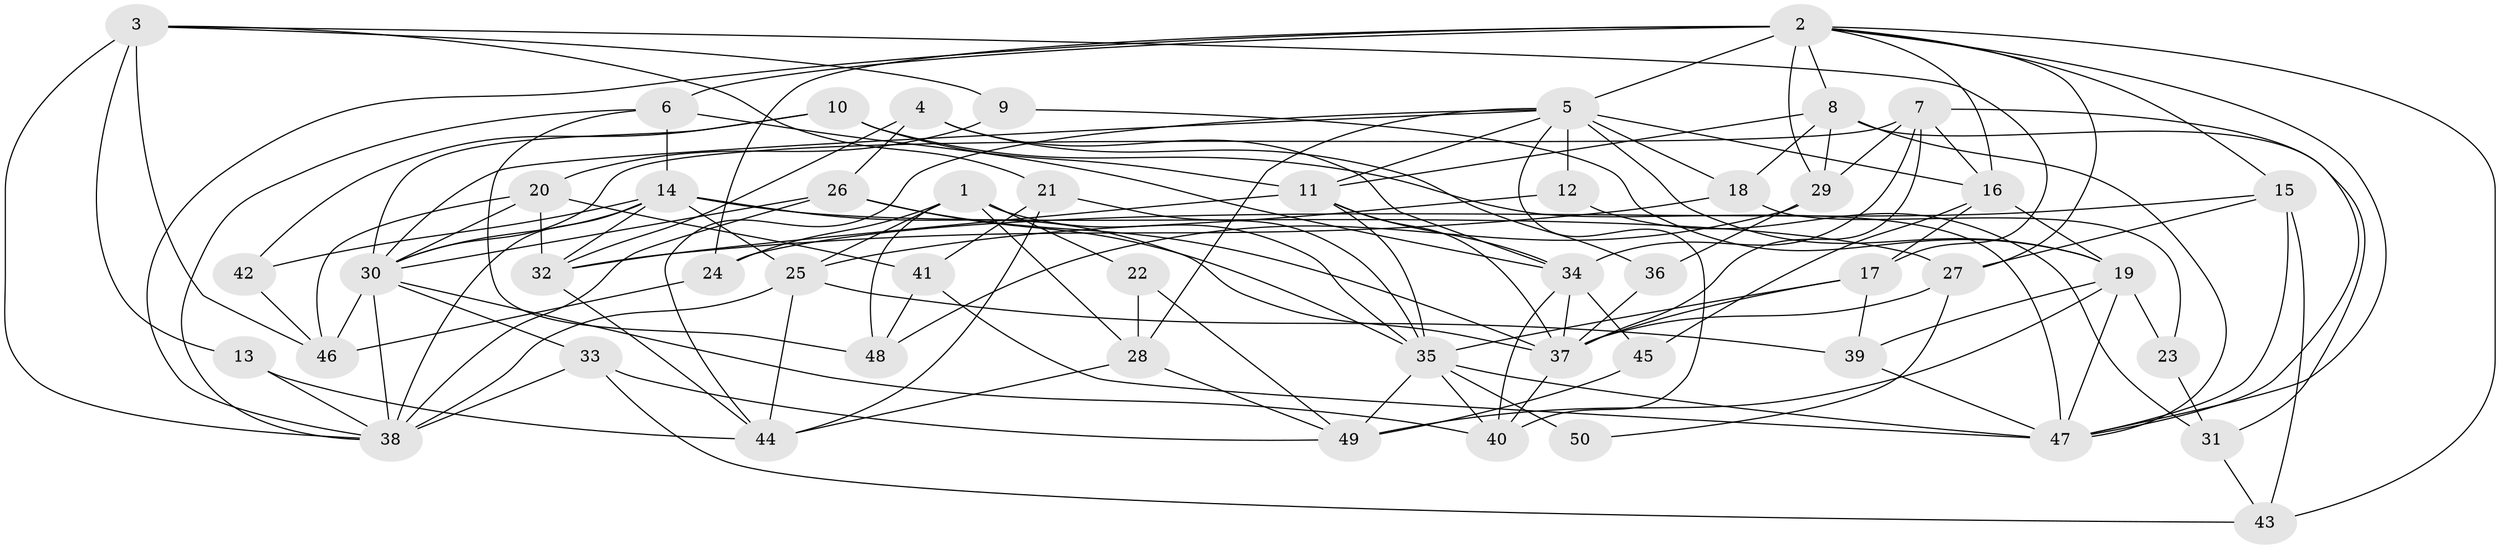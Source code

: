 // original degree distribution, {4: 0.26262626262626265, 5: 0.15151515151515152, 3: 0.25252525252525254, 7: 0.04040404040404041, 6: 0.1111111111111111, 8: 0.020202020202020204, 2: 0.16161616161616163}
// Generated by graph-tools (version 1.1) at 2025/02/03/09/25 03:02:14]
// undirected, 50 vertices, 135 edges
graph export_dot {
graph [start="1"]
  node [color=gray90,style=filled];
  1;
  2;
  3;
  4;
  5;
  6;
  7;
  8;
  9;
  10;
  11;
  12;
  13;
  14;
  15;
  16;
  17;
  18;
  19;
  20;
  21;
  22;
  23;
  24;
  25;
  26;
  27;
  28;
  29;
  30;
  31;
  32;
  33;
  34;
  35;
  36;
  37;
  38;
  39;
  40;
  41;
  42;
  43;
  44;
  45;
  46;
  47;
  48;
  49;
  50;
  1 -- 22 [weight=1.0];
  1 -- 24 [weight=1.0];
  1 -- 25 [weight=1.0];
  1 -- 28 [weight=1.0];
  1 -- 35 [weight=1.0];
  1 -- 48 [weight=1.0];
  2 -- 5 [weight=2.0];
  2 -- 6 [weight=1.0];
  2 -- 8 [weight=1.0];
  2 -- 15 [weight=1.0];
  2 -- 16 [weight=1.0];
  2 -- 24 [weight=1.0];
  2 -- 27 [weight=1.0];
  2 -- 29 [weight=1.0];
  2 -- 38 [weight=1.0];
  2 -- 43 [weight=1.0];
  2 -- 47 [weight=1.0];
  3 -- 9 [weight=1.0];
  3 -- 13 [weight=1.0];
  3 -- 17 [weight=1.0];
  3 -- 21 [weight=1.0];
  3 -- 38 [weight=2.0];
  3 -- 46 [weight=1.0];
  4 -- 26 [weight=1.0];
  4 -- 32 [weight=1.0];
  4 -- 34 [weight=1.0];
  4 -- 36 [weight=1.0];
  5 -- 11 [weight=1.0];
  5 -- 12 [weight=1.0];
  5 -- 16 [weight=1.0];
  5 -- 18 [weight=1.0];
  5 -- 19 [weight=1.0];
  5 -- 28 [weight=1.0];
  5 -- 30 [weight=1.0];
  5 -- 40 [weight=1.0];
  5 -- 44 [weight=1.0];
  6 -- 14 [weight=1.0];
  6 -- 34 [weight=1.0];
  6 -- 38 [weight=1.0];
  6 -- 48 [weight=1.0];
  7 -- 16 [weight=1.0];
  7 -- 29 [weight=1.0];
  7 -- 30 [weight=1.0];
  7 -- 34 [weight=1.0];
  7 -- 37 [weight=1.0];
  7 -- 47 [weight=1.0];
  8 -- 11 [weight=1.0];
  8 -- 18 [weight=1.0];
  8 -- 29 [weight=1.0];
  8 -- 31 [weight=1.0];
  8 -- 47 [weight=1.0];
  9 -- 19 [weight=1.0];
  9 -- 20 [weight=1.0];
  10 -- 11 [weight=2.0];
  10 -- 30 [weight=2.0];
  10 -- 42 [weight=1.0];
  10 -- 47 [weight=1.0];
  11 -- 32 [weight=1.0];
  11 -- 34 [weight=1.0];
  11 -- 35 [weight=1.0];
  11 -- 37 [weight=1.0];
  12 -- 25 [weight=1.0];
  12 -- 31 [weight=1.0];
  13 -- 38 [weight=1.0];
  13 -- 44 [weight=1.0];
  14 -- 25 [weight=1.0];
  14 -- 27 [weight=1.0];
  14 -- 30 [weight=1.0];
  14 -- 32 [weight=1.0];
  14 -- 37 [weight=1.0];
  14 -- 38 [weight=1.0];
  14 -- 42 [weight=1.0];
  15 -- 24 [weight=1.0];
  15 -- 27 [weight=1.0];
  15 -- 43 [weight=1.0];
  15 -- 47 [weight=1.0];
  16 -- 17 [weight=1.0];
  16 -- 19 [weight=1.0];
  16 -- 45 [weight=1.0];
  17 -- 35 [weight=1.0];
  17 -- 37 [weight=1.0];
  17 -- 39 [weight=1.0];
  18 -- 23 [weight=1.0];
  18 -- 32 [weight=1.0];
  19 -- 23 [weight=2.0];
  19 -- 39 [weight=1.0];
  19 -- 47 [weight=1.0];
  19 -- 49 [weight=1.0];
  20 -- 30 [weight=1.0];
  20 -- 32 [weight=1.0];
  20 -- 41 [weight=1.0];
  20 -- 46 [weight=1.0];
  21 -- 35 [weight=1.0];
  21 -- 41 [weight=1.0];
  21 -- 44 [weight=1.0];
  22 -- 28 [weight=1.0];
  22 -- 49 [weight=1.0];
  23 -- 31 [weight=1.0];
  24 -- 46 [weight=1.0];
  25 -- 38 [weight=1.0];
  25 -- 39 [weight=1.0];
  25 -- 44 [weight=1.0];
  26 -- 30 [weight=1.0];
  26 -- 35 [weight=1.0];
  26 -- 37 [weight=1.0];
  26 -- 38 [weight=1.0];
  27 -- 37 [weight=1.0];
  27 -- 50 [weight=1.0];
  28 -- 44 [weight=1.0];
  28 -- 49 [weight=1.0];
  29 -- 36 [weight=1.0];
  29 -- 48 [weight=1.0];
  30 -- 33 [weight=1.0];
  30 -- 38 [weight=2.0];
  30 -- 40 [weight=1.0];
  30 -- 46 [weight=1.0];
  31 -- 43 [weight=1.0];
  32 -- 44 [weight=1.0];
  33 -- 38 [weight=1.0];
  33 -- 43 [weight=1.0];
  33 -- 49 [weight=1.0];
  34 -- 37 [weight=1.0];
  34 -- 40 [weight=2.0];
  34 -- 45 [weight=2.0];
  35 -- 40 [weight=1.0];
  35 -- 47 [weight=1.0];
  35 -- 49 [weight=1.0];
  35 -- 50 [weight=2.0];
  36 -- 37 [weight=1.0];
  37 -- 40 [weight=1.0];
  39 -- 47 [weight=1.0];
  41 -- 47 [weight=1.0];
  41 -- 48 [weight=1.0];
  42 -- 46 [weight=1.0];
  45 -- 49 [weight=1.0];
}
